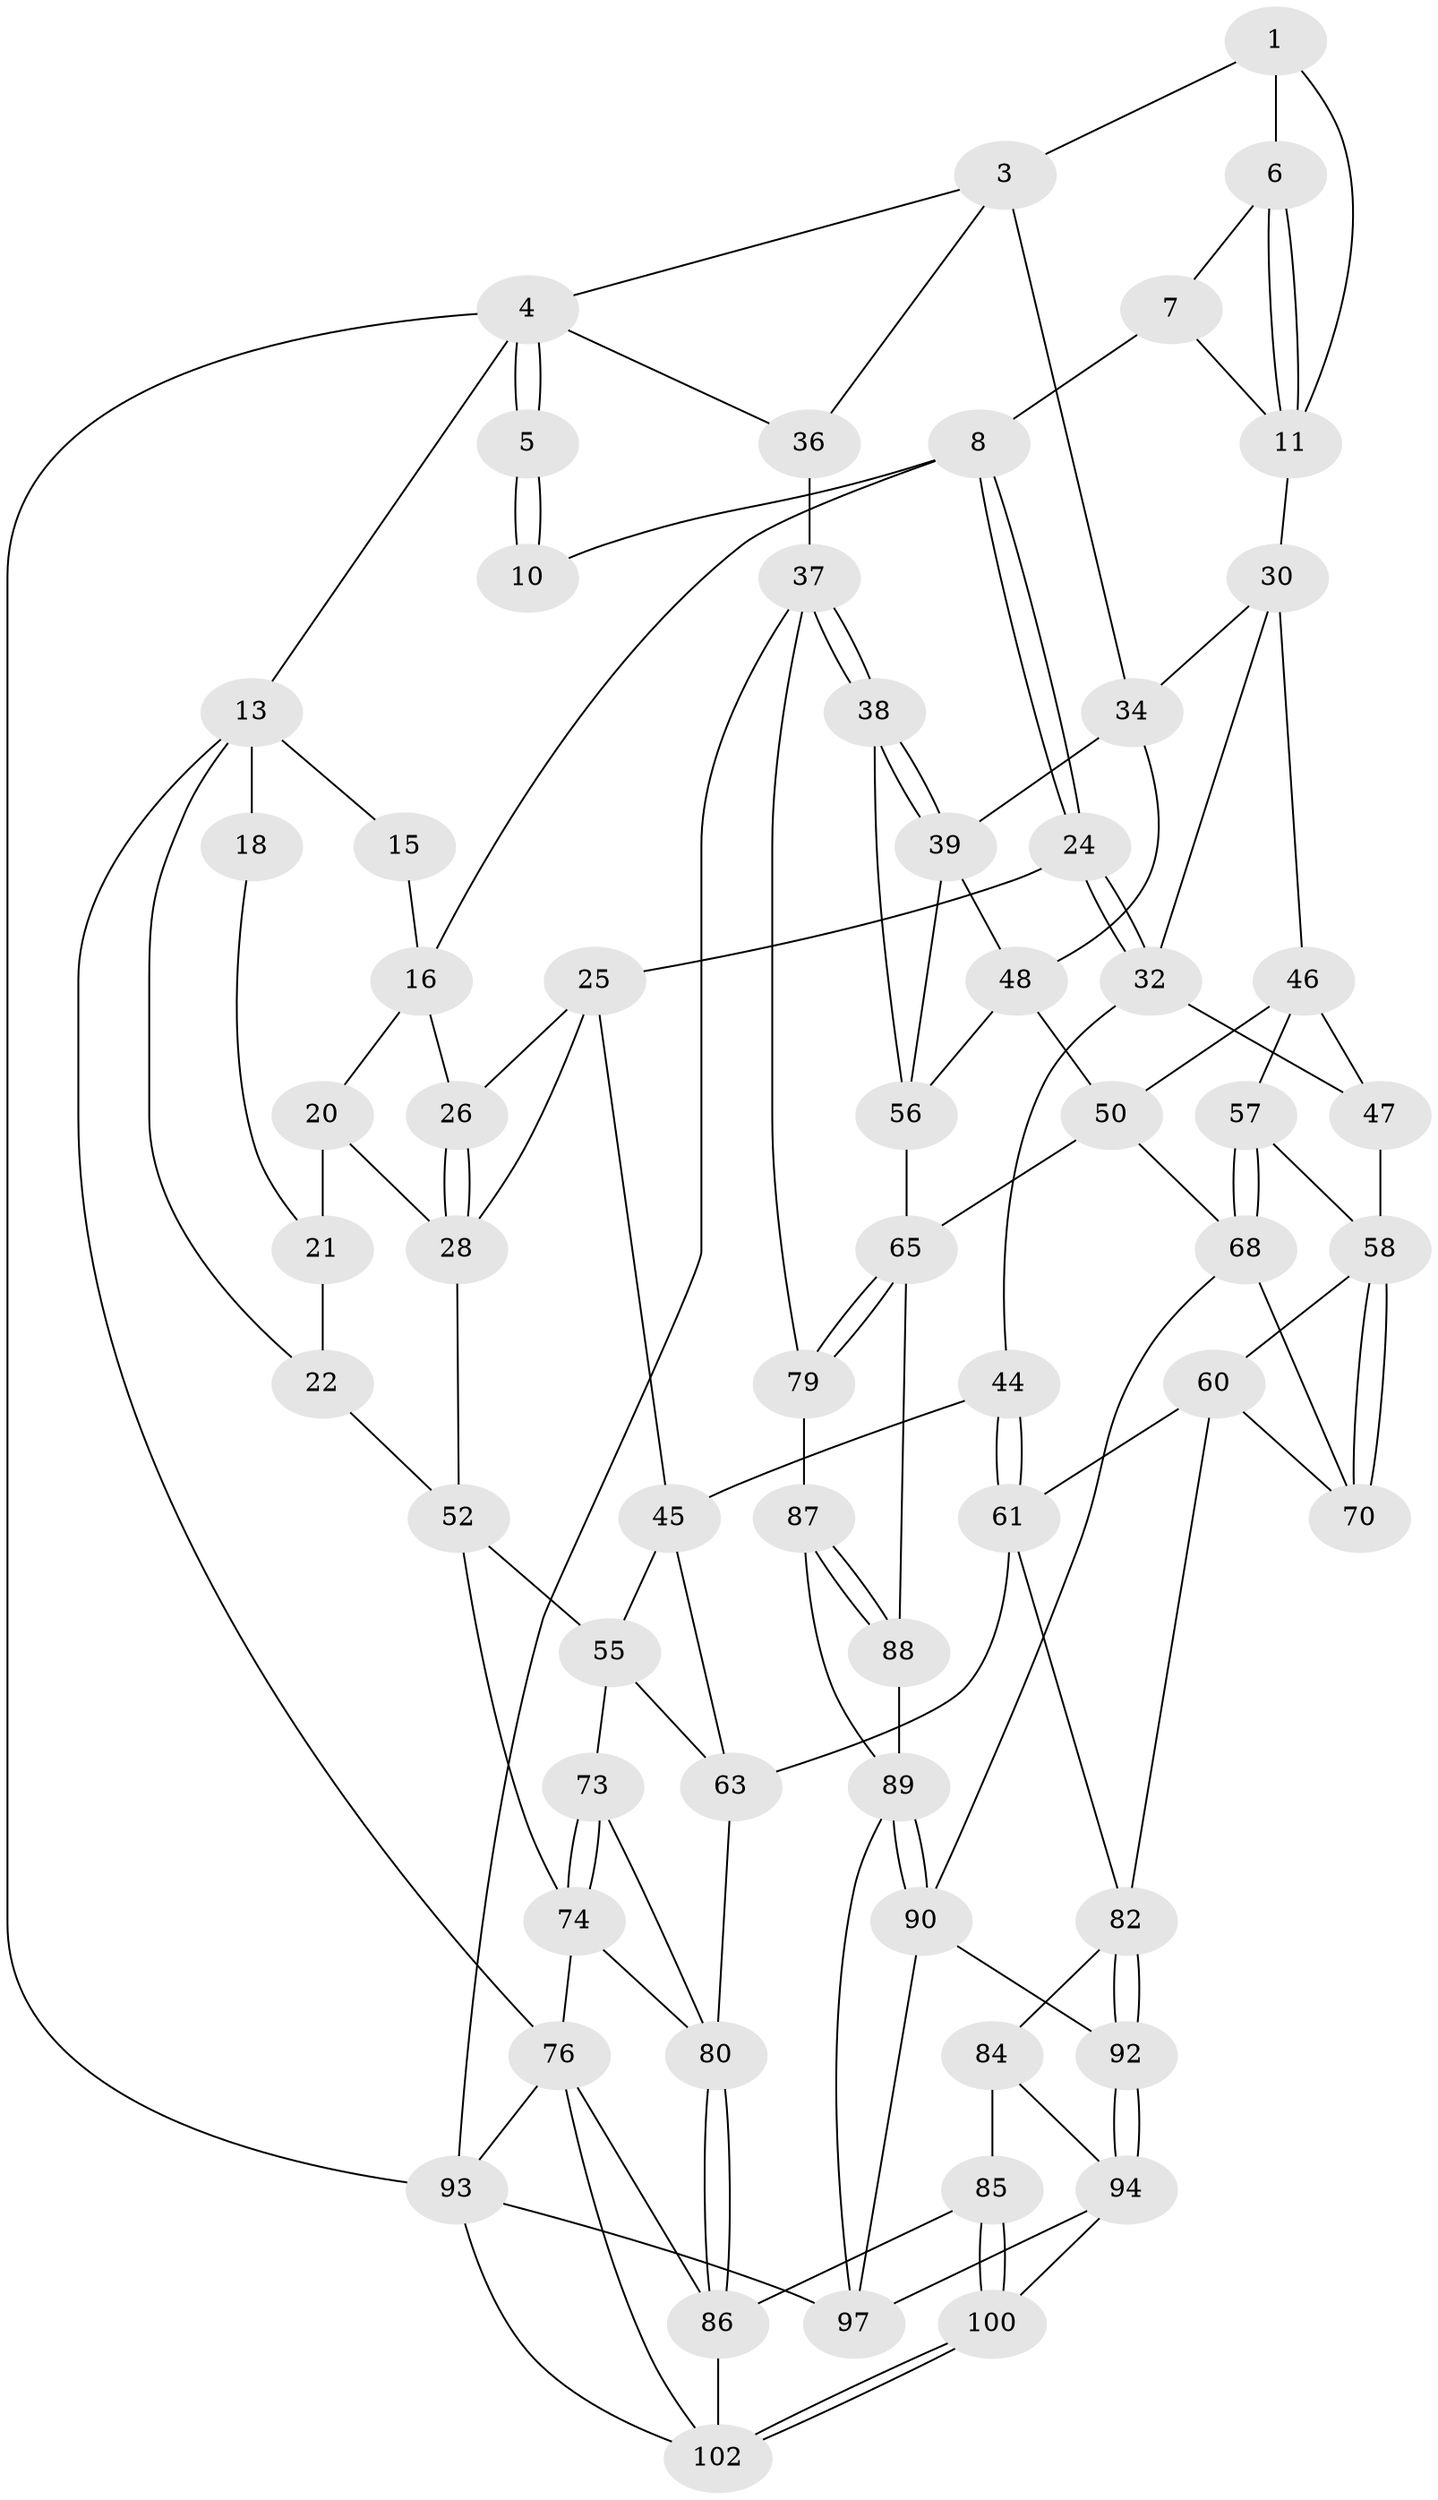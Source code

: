 // Generated by graph-tools (version 1.1) at 2025/52/02/27/25 19:52:39]
// undirected, 63 vertices, 133 edges
graph export_dot {
graph [start="1"]
  node [color=gray90,style=filled];
  1 [pos="+0.6163862672077082+0",super="+2"];
  3 [pos="+0.8315703942615266+0.15961216569864844",super="+33"];
  4 [pos="+1+0",super="+12"];
  5 [pos="+0.59566028805295+0"];
  6 [pos="+0.5741682342369943+0.03943350042902135"];
  7 [pos="+0.40704915596229035+0.1434579142786131"];
  8 [pos="+0.36981431795509806+0.13371195187143098",super="+9"];
  10 [pos="+0.2974534124790475+0"];
  11 [pos="+0.6081377097503893+0.21446134686912588",super="+29"];
  13 [pos="+0+0",super="+14"];
  15 [pos="+0.25336832603292064+0",super="+17"];
  16 [pos="+0.1535987743198003+0.14441927284468534",super="+19"];
  18 [pos="+0.08198635234373085+0.08076544593362088"];
  20 [pos="+0.09374064392632624+0.19535101999559637",super="+27"];
  21 [pos="+0.07595886631944376+0.10650541983435781",super="+23"];
  22 [pos="+0+0.15330193114962032"];
  24 [pos="+0.30033609773039505+0.2798683414459684"];
  25 [pos="+0.2926134110602026+0.2830521737812807",super="+41"];
  26 [pos="+0.2870612790929763+0.2844544447485749"];
  28 [pos="+0.144604858049871+0.35086055131662713",super="+42"];
  30 [pos="+0.5748506432188971+0.32564360132121717",super="+31"];
  32 [pos="+0.3577415605761549+0.33245097780288607",super="+43"];
  34 [pos="+0.8339050808762+0.21879817834653859",super="+35"];
  36 [pos="+1+0.3026490168213171"];
  37 [pos="+1+0.5625552013981605",super="+78"];
  38 [pos="+0.9815281862277704+0.5223265521311867"];
  39 [pos="+0.9010003030069044+0.4659604897803487",super="+40"];
  44 [pos="+0.36529002356299384+0.5107120641003624"];
  45 [pos="+0.3275520550817772+0.5086899769308921",super="+54"];
  46 [pos="+0.476560976043692+0.4872463970383029",super="+51"];
  47 [pos="+0.4581321327509899+0.4926857251208967"];
  48 [pos="+0.65756010801409+0.3888883059599861",super="+49"];
  50 [pos="+0.6553838301008146+0.534232159270402",super="+67"];
  52 [pos="+0.1352392226262725+0.3832387189442796",super="+53"];
  55 [pos="+0.1574673045227777+0.5367371074564996",super="+72"];
  56 [pos="+0.6715605667872535+0.5263568935415398",super="+64"];
  57 [pos="+0.572167101333967+0.5691471595357399"];
  58 [pos="+0.5468431743110213+0.6015202232520285",super="+59"];
  60 [pos="+0.43982993659417224+0.6776555572173689",super="+71"];
  61 [pos="+0.367171351928434+0.6329708718703752",super="+62"];
  63 [pos="+0.23654564120548038+0.685248219366527",super="+77"];
  65 [pos="+0.7694488694812623+0.6319041790782606",super="+66"];
  68 [pos="+0.6297907886223207+0.7267279894423032",super="+69"];
  70 [pos="+0.5085685630795672+0.7213896720616856"];
  73 [pos="+0+0.6073739428616044"];
  74 [pos="+0+0.6065893932215233",super="+75"];
  76 [pos="+0+1",super="+99"];
  79 [pos="+0.9352893086396845+0.8336070045466568"];
  80 [pos="+0.1615158789998386+0.7847976674383849",super="+81"];
  82 [pos="+0.4148284574861111+0.7791462272265738",super="+83"];
  84 [pos="+0.38089457890250517+0.8016439916173804"];
  85 [pos="+0.30755602808206467+0.8488257117808253"];
  86 [pos="+0.2066520521013763+0.8448814858262144",super="+98"];
  87 [pos="+0.8851557070944635+0.8414155983859967"];
  88 [pos="+0.77745562147832+0.7886349026281576"];
  89 [pos="+0.6745079028477458+0.8568002585992143",super="+96"];
  90 [pos="+0.5930715176832746+0.7890334032366266",super="+91"];
  92 [pos="+0.5199283037124113+0.8705046733246856"];
  93 [pos="+1+1",super="+103"];
  94 [pos="+0.49097541050141275+0.9442657043797146",super="+95"];
  97 [pos="+0.667224184184047+1",super="+101"];
  100 [pos="+0.3354191362152929+0.9701327854163928"];
  102 [pos="+0.30826919869090874+1",super="+104"];
  1 -- 6;
  1 -- 3;
  1 -- 11;
  3 -- 4;
  3 -- 34;
  3 -- 36;
  4 -- 5;
  4 -- 5;
  4 -- 13;
  4 -- 93;
  4 -- 36;
  5 -- 10;
  5 -- 10;
  6 -- 7;
  6 -- 11;
  6 -- 11;
  7 -- 8;
  7 -- 11;
  8 -- 24;
  8 -- 24;
  8 -- 16;
  8 -- 10;
  11 -- 30;
  13 -- 22;
  13 -- 76;
  13 -- 18;
  13 -- 15;
  15 -- 16;
  16 -- 26;
  16 -- 20;
  18 -- 21;
  20 -- 21 [weight=2];
  20 -- 28;
  21 -- 22;
  22 -- 52;
  24 -- 25;
  24 -- 32;
  24 -- 32;
  25 -- 26;
  25 -- 45;
  25 -- 28;
  26 -- 28;
  26 -- 28;
  28 -- 52;
  30 -- 32;
  30 -- 46;
  30 -- 34;
  32 -- 44;
  32 -- 47;
  34 -- 39;
  34 -- 48;
  36 -- 37;
  37 -- 38;
  37 -- 38;
  37 -- 93;
  37 -- 79;
  38 -- 39;
  38 -- 39;
  38 -- 56;
  39 -- 56;
  39 -- 48;
  44 -- 45;
  44 -- 61;
  44 -- 61;
  45 -- 55;
  45 -- 63;
  46 -- 47;
  46 -- 57;
  46 -- 50;
  47 -- 58;
  48 -- 56;
  48 -- 50;
  50 -- 65;
  50 -- 68;
  52 -- 55;
  52 -- 74;
  55 -- 73;
  55 -- 63;
  56 -- 65;
  57 -- 58;
  57 -- 68;
  57 -- 68;
  58 -- 70;
  58 -- 70;
  58 -- 60;
  60 -- 61;
  60 -- 82;
  60 -- 70;
  61 -- 82;
  61 -- 63;
  63 -- 80;
  65 -- 79;
  65 -- 79;
  65 -- 88;
  68 -- 90;
  68 -- 70;
  73 -- 74;
  73 -- 74;
  73 -- 80;
  74 -- 76;
  74 -- 80;
  76 -- 93;
  76 -- 86;
  76 -- 102;
  79 -- 87;
  80 -- 86;
  80 -- 86;
  82 -- 92;
  82 -- 92;
  82 -- 84;
  84 -- 85;
  84 -- 94;
  85 -- 86;
  85 -- 100;
  85 -- 100;
  86 -- 102;
  87 -- 88;
  87 -- 88;
  87 -- 89;
  88 -- 89;
  89 -- 90;
  89 -- 90;
  89 -- 97;
  90 -- 97;
  90 -- 92;
  92 -- 94;
  92 -- 94;
  93 -- 97;
  93 -- 102;
  94 -- 97;
  94 -- 100;
  100 -- 102;
  100 -- 102;
}
